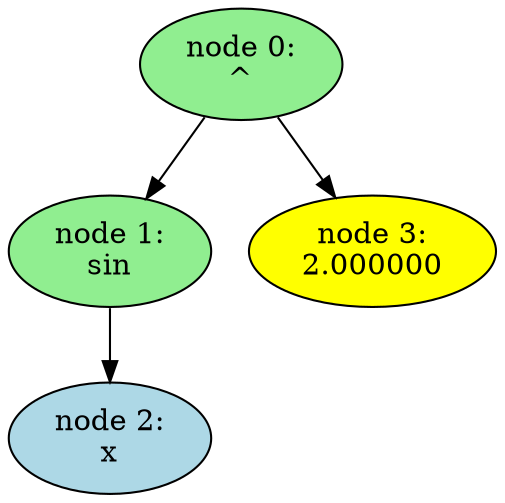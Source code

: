 digraph "output_files/graph5" {
"node 0:
^";
	"node 0:
^"[style="filled",fillcolor="lightgreen"]
	"node 0:
^"->"node 1:
sin";
	"node 1:
sin"[style="filled",fillcolor="lightgreen"]
	"node 1:
sin"->"node 2:
x";
	"node 2:
x"[style="filled",fillcolor="lightblue"]
	"node 0:
^"->"node 3:
2.000000";
	"node 3:
2.000000"[style="filled",fillcolor="yellow"]
}
